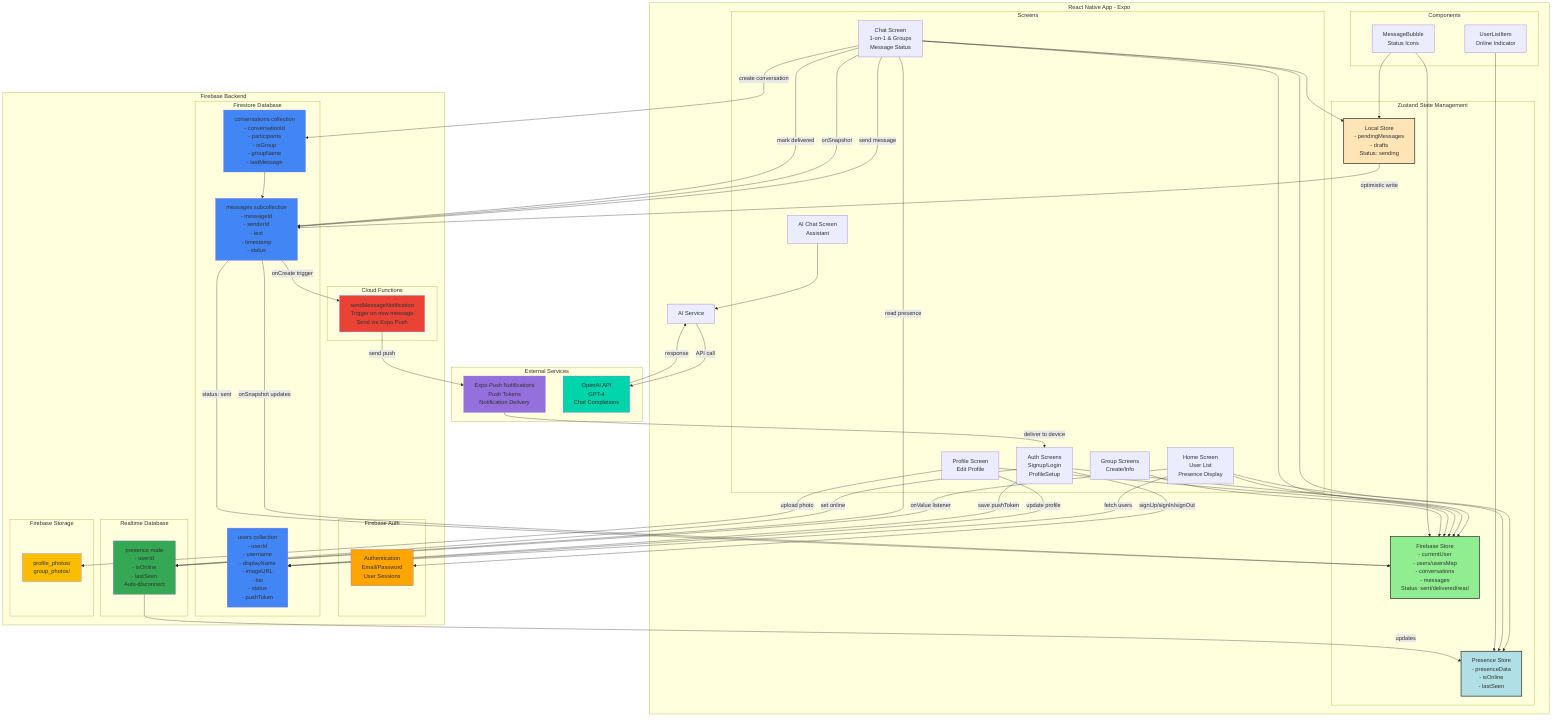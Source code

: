 graph TB
    subgraph "React Native App - Expo"
        subgraph "Zustand State Management"
            LS[Local Store<br/>- pendingMessages<br/>- drafts<br/>Status: sending]
            PS[Presence Store<br/>- presenceData<br/>- isOnline<br/>- lastSeen]
            FS[Firebase Store<br/>- currentUser<br/>- users/usersMap<br/>- conversations<br/>- messages<br/>Status: sent/delivered/read]
        end
        
        subgraph "Screens"
            AUTH[Auth Screens<br/>Signup/Login<br/>ProfileSetup]
            HOME[Home Screen<br/>User List<br/>Presence Display]
            CHAT[Chat Screen<br/>1-on-1 & Groups<br/>Message Status]
            PROFILE[Profile Screen<br/>Edit Profile]
            GROUP[Group Screens<br/>Create/Info]
            AI[AI Chat Screen<br/>Assistant]
        end
        
        subgraph "Components"
            MSG[MessageBubble<br/>Status Icons]
            USER[UserListItem<br/>Online Indicator]
        end
        
        AUTH --> FS
        HOME --> FS
        HOME --> PS
        CHAT --> LS
        CHAT --> FS
        CHAT --> PS
        PROFILE --> FS
        GROUP --> FS
        AI --> AISERVICE[AI Service]
        
        MSG --> LS
        MSG --> FS
        USER --> PS
    end
    
    subgraph "Firebase Backend"
        subgraph "Firebase Auth"
            FAUTH[Authentication<br/>Email/Password<br/>User Sessions]
        end
        
        subgraph "Firestore Database"
            USERS[users collection<br/>- userId<br/>- username<br/>- displayName<br/>- imageURL<br/>- bio<br/>- status<br/>- pushToken]
            CONVS[conversations collection<br/>- conversationId<br/>- participants<br/>- isGroup<br/>- groupName<br/>- lastMessage]
            MSGS[messages subcollection<br/>- messageId<br/>- senderId<br/>- text<br/>- timestamp<br/>- status]
            
            CONVS --> MSGS
        end
        
        subgraph "Realtime Database"
            PRESENCE[presence node<br/>- userId<br/>  - isOnline<br/>  - lastSeen<br/>Auto-disconnect]
        end
        
        subgraph "Firebase Storage"
            PHOTOS[profile_photos/<br/>group_photos/]
        end
        
        subgraph "Cloud Functions"
            NOTIF[sendMessageNotification<br/>Trigger on new message<br/>Send via Expo Push]
        end
    end
    
    subgraph "External Services"
        EXPO[Expo Push Notifications<br/>Push Tokens<br/>Notification Delivery]
        OPENAI[OpenAI API<br/>GPT-4<br/>Chat Completions]
    end
    
    AUTH -->|signUp/signIn/signOut| FAUTH
    HOME -->|fetch users| USERS
    PROFILE -->|update profile| USERS
    PROFILE -->|upload photo| PHOTOS
    
    CHAT -->|create conversation| CONVS
    CHAT -->|send message| MSGS
    CHAT -->|onSnapshot| MSGS
    
    LS -->|optimistic write| MSGS
    MSGS -->|onSnapshot updates| FS
    MSGS -->|status: sent| FS
    CHAT -->|mark delivered| MSGS
    
    HOME -->|onValue listener| PRESENCE
    CHAT -->|read presence| PRESENCE
    AUTH -->|set online| PRESENCE
    PRESENCE -->|updates| PS
    
    MSGS -->|onCreate trigger| NOTIF
    NOTIF -->|send push| EXPO
    EXPO -->|deliver to device| AUTH
    
    AUTH -->|save pushToken| USERS
    
    AISERVICE -->|API call| OPENAI
    OPENAI -->|response| AISERVICE
    
    style LS fill:#FFE4B5
    style PS fill:#B0E0E6
    style FS fill:#90EE90
    style FAUTH fill:#FFA500
    style USERS fill:#4285F4
    style CONVS fill:#4285F4
    style MSGS fill:#4285F4
    style PRESENCE fill:#34A853
    style PHOTOS fill:#FBBC04
    style NOTIF fill:#EA4335
    style EXPO fill:#9370DB
    style OPENAI fill:#00D4AA
    
    classDef storeStyle fill:#F0F8FF,stroke:#333,stroke-width:2px
    class LS,PS,FS storeStyle